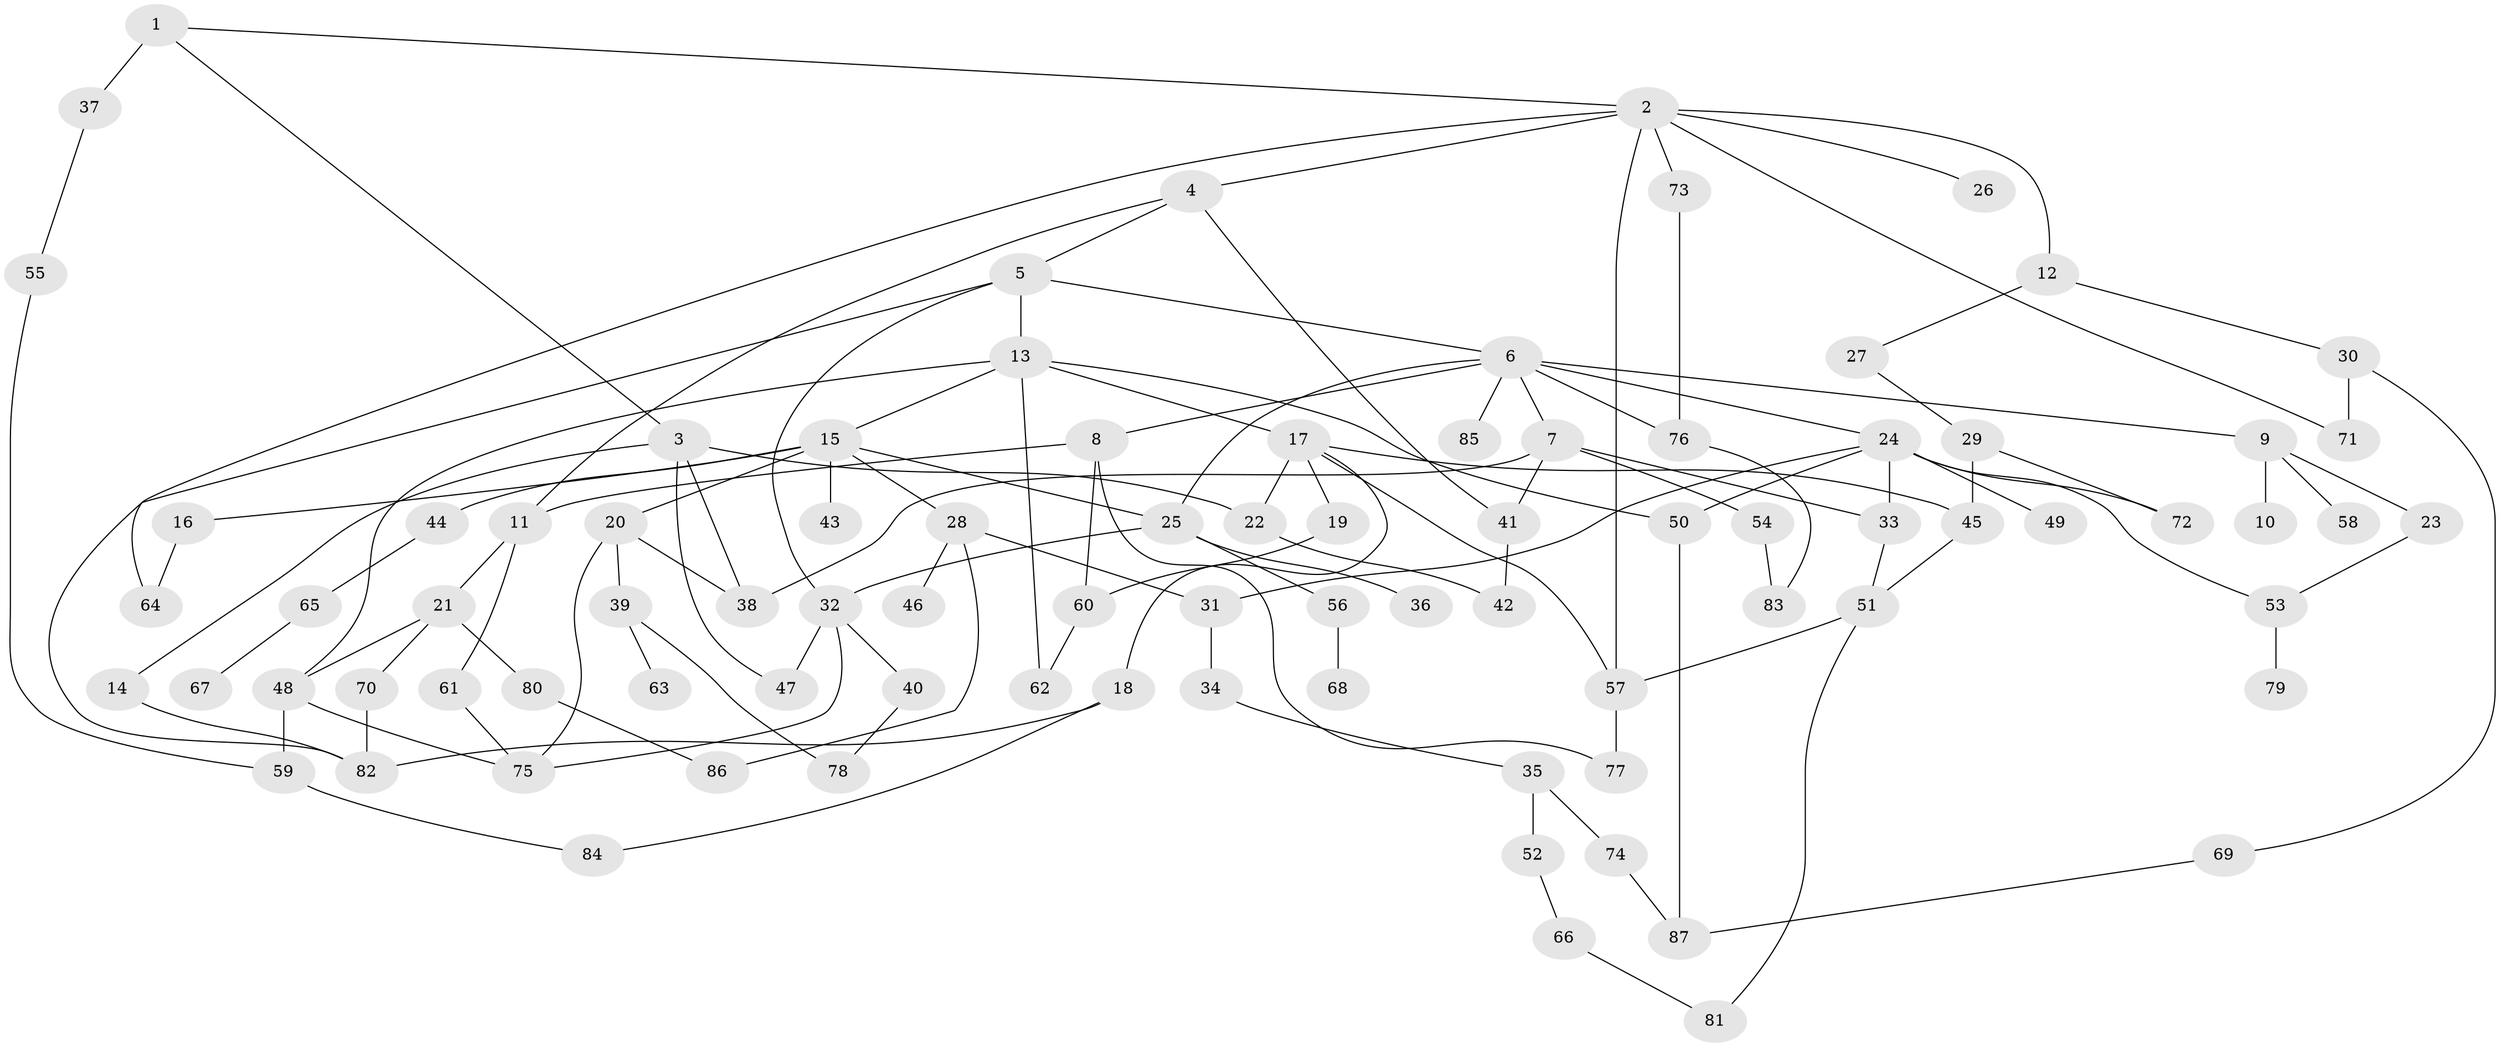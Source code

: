 // coarse degree distribution, {3: 0.24528301886792453, 6: 0.11320754716981132, 7: 0.03773584905660377, 4: 0.20754716981132076, 5: 0.07547169811320754, 1: 0.1320754716981132, 2: 0.18867924528301888}
// Generated by graph-tools (version 1.1) at 2025/49/03/04/25 22:49:01]
// undirected, 87 vertices, 125 edges
graph export_dot {
  node [color=gray90,style=filled];
  1;
  2;
  3;
  4;
  5;
  6;
  7;
  8;
  9;
  10;
  11;
  12;
  13;
  14;
  15;
  16;
  17;
  18;
  19;
  20;
  21;
  22;
  23;
  24;
  25;
  26;
  27;
  28;
  29;
  30;
  31;
  32;
  33;
  34;
  35;
  36;
  37;
  38;
  39;
  40;
  41;
  42;
  43;
  44;
  45;
  46;
  47;
  48;
  49;
  50;
  51;
  52;
  53;
  54;
  55;
  56;
  57;
  58;
  59;
  60;
  61;
  62;
  63;
  64;
  65;
  66;
  67;
  68;
  69;
  70;
  71;
  72;
  73;
  74;
  75;
  76;
  77;
  78;
  79;
  80;
  81;
  82;
  83;
  84;
  85;
  86;
  87;
  1 -- 2;
  1 -- 3;
  1 -- 37;
  2 -- 4;
  2 -- 12;
  2 -- 26;
  2 -- 64;
  2 -- 73;
  2 -- 71;
  2 -- 57;
  3 -- 14;
  3 -- 22;
  3 -- 47;
  3 -- 38;
  4 -- 5;
  4 -- 11;
  4 -- 41;
  5 -- 6;
  5 -- 13;
  5 -- 82;
  5 -- 32;
  6 -- 7;
  6 -- 8;
  6 -- 9;
  6 -- 24;
  6 -- 25;
  6 -- 76;
  6 -- 85;
  7 -- 38;
  7 -- 41;
  7 -- 54;
  7 -- 33;
  8 -- 60;
  8 -- 77;
  8 -- 11;
  9 -- 10;
  9 -- 23;
  9 -- 58;
  11 -- 21;
  11 -- 61;
  12 -- 27;
  12 -- 30;
  13 -- 15;
  13 -- 17;
  13 -- 48;
  13 -- 50;
  13 -- 62;
  14 -- 82;
  15 -- 16;
  15 -- 20;
  15 -- 28;
  15 -- 43;
  15 -- 44;
  15 -- 25;
  16 -- 64;
  17 -- 18;
  17 -- 19;
  17 -- 45;
  17 -- 57;
  17 -- 22;
  18 -- 84;
  18 -- 82;
  19 -- 60;
  20 -- 39;
  20 -- 75;
  20 -- 38;
  21 -- 70;
  21 -- 80;
  21 -- 48;
  22 -- 42;
  23 -- 53;
  24 -- 33;
  24 -- 49;
  24 -- 53;
  24 -- 72;
  24 -- 50;
  24 -- 31;
  25 -- 32;
  25 -- 36;
  25 -- 56;
  27 -- 29;
  28 -- 31;
  28 -- 46;
  28 -- 86;
  29 -- 72;
  29 -- 45;
  30 -- 69;
  30 -- 71;
  31 -- 34;
  32 -- 40;
  32 -- 75;
  32 -- 47;
  33 -- 51;
  34 -- 35;
  35 -- 52;
  35 -- 74;
  37 -- 55;
  39 -- 63;
  39 -- 78;
  40 -- 78;
  41 -- 42;
  44 -- 65;
  45 -- 51;
  48 -- 59;
  48 -- 75;
  50 -- 87;
  51 -- 57;
  51 -- 81;
  52 -- 66;
  53 -- 79;
  54 -- 83;
  55 -- 59;
  56 -- 68;
  57 -- 77;
  59 -- 84;
  60 -- 62;
  61 -- 75;
  65 -- 67;
  66 -- 81;
  69 -- 87;
  70 -- 82;
  73 -- 76;
  74 -- 87;
  76 -- 83;
  80 -- 86;
}
